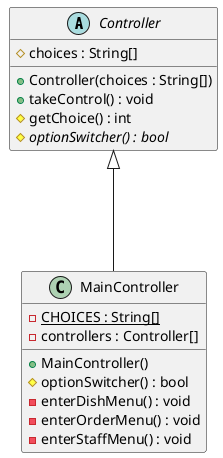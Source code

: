 @startuml
abstract class Controller {
#choices : String[]
+Controller(choices : String[])
+takeControl() : void
#getChoice() : int
#{abstract}optionSwitcher() : bool
}

class MainController {
-{static}CHOICES : String[]
-controllers : Controller[]
+MainController()
#optionSwitcher() : bool
-enterDishMenu() : void
-enterOrderMenu() : void
-enterStaffMenu() : void
}

Controller <|--- MainController
@enduml
